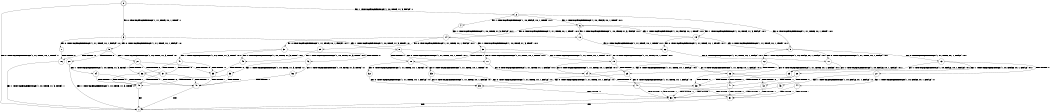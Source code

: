 digraph BCG {
size = "7, 10.5";
center = TRUE;
node [shape = circle];
0 [peripheries = 2];
0 -> 1 [label = "EX !0 !ATOMIC_EXCH_BRANCH (1, +1, TRUE, +0, 1, TRUE) !::"];
0 -> 2 [label = "EX !1 !ATOMIC_EXCH_BRANCH (1, +0, TRUE, +1, 3, FALSE) !::"];
0 -> 3 [label = "EX !0 !ATOMIC_EXCH_BRANCH (1, +1, TRUE, +0, 1, TRUE) !::"];
2 -> 4 [label = "EX !1 !ATOMIC_EXCH_BRANCH (1, +0, FALSE, +0, 1, TRUE) !:0:1:"];
2 -> 5 [label = "EX !0 !ATOMIC_EXCH_BRANCH (1, +1, TRUE, +0, 1, TRUE) !:0:1:"];
2 -> 6 [label = "EX !1 !ATOMIC_EXCH_BRANCH (1, +0, FALSE, +0, 1, TRUE) !:0:1:"];
3 -> 7 [label = "EX !0 !ATOMIC_EXCH_BRANCH (1, +1, TRUE, +0, 1, FALSE) !:0:"];
3 -> 8 [label = "EX !1 !ATOMIC_EXCH_BRANCH (1, +0, TRUE, +1, 3, TRUE) !:0:"];
3 -> 9 [label = "EX !0 !ATOMIC_EXCH_BRANCH (1, +1, TRUE, +0, 1, FALSE) !:0:"];
4 -> 10 [label = "EX !1 !ATOMIC_EXCH_BRANCH (1, +0, TRUE, +1, 3, FALSE) !:0:1:"];
5 -> 11 [label = "EX !0 !ATOMIC_EXCH_BRANCH (1, +1, TRUE, +0, 1, FALSE) !:0:1:"];
5 -> 12 [label = "EX !1 !ATOMIC_EXCH_BRANCH (1, +0, FALSE, +0, 1, FALSE) !:0:1:"];
5 -> 13 [label = "EX !0 !ATOMIC_EXCH_BRANCH (1, +1, TRUE, +0, 1, FALSE) !:0:1:"];
6 -> 10 [label = "EX !1 !ATOMIC_EXCH_BRANCH (1, +0, TRUE, +1, 3, FALSE) !:0:1:"];
6 -> 14 [label = "EX !0 !ATOMIC_EXCH_BRANCH (1, +1, TRUE, +0, 1, TRUE) !:0:1:"];
6 -> 15 [label = "EX !1 !ATOMIC_EXCH_BRANCH (1, +0, TRUE, +1, 3, FALSE) !:0:1:"];
7 -> 16 [label = "TERMINATE !0"];
8 -> 17 [label = "EX !0 !ATOMIC_EXCH_BRANCH (1, +1, TRUE, +0, 1, TRUE) !:0:1:"];
8 -> 18 [label = "TERMINATE !1"];
8 -> 19 [label = "EX !0 !ATOMIC_EXCH_BRANCH (1, +1, TRUE, +0, 1, TRUE) !:0:1:"];
9 -> 16 [label = "TERMINATE !0"];
9 -> 20 [label = "TERMINATE !0"];
9 -> 21 [label = "EX !1 !ATOMIC_EXCH_BRANCH (1, +0, TRUE, +1, 3, TRUE) !:0:"];
10 -> 22 [label = "EX !0 !ATOMIC_EXCH_BRANCH (1, +1, TRUE, +0, 1, TRUE) !:0:1:"];
11 -> 23 [label = "EX !1 !ATOMIC_EXCH_BRANCH (1, +0, FALSE, +0, 1, FALSE) !:0:1:"];
12 -> 24 [label = "EX !0 !ATOMIC_EXCH_BRANCH (1, +1, TRUE, +0, 1, FALSE) !:0:1:"];
12 -> 25 [label = "TERMINATE !1"];
12 -> 26 [label = "EX !0 !ATOMIC_EXCH_BRANCH (1, +1, TRUE, +0, 1, FALSE) !:0:1:"];
13 -> 23 [label = "EX !1 !ATOMIC_EXCH_BRANCH (1, +0, FALSE, +0, 1, FALSE) !:0:1:"];
13 -> 27 [label = "TERMINATE !0"];
13 -> 28 [label = "EX !1 !ATOMIC_EXCH_BRANCH (1, +0, FALSE, +0, 1, FALSE) !:0:1:"];
14 -> 29 [label = "EX !0 !ATOMIC_EXCH_BRANCH (1, +1, TRUE, +0, 1, FALSE) !:0:1:"];
14 -> 30 [label = "EX !1 !ATOMIC_EXCH_BRANCH (1, +0, TRUE, +1, 3, TRUE) !:0:1:"];
14 -> 31 [label = "EX !0 !ATOMIC_EXCH_BRANCH (1, +1, TRUE, +0, 1, FALSE) !:0:1:"];
15 -> 22 [label = "EX !0 !ATOMIC_EXCH_BRANCH (1, +1, TRUE, +0, 1, TRUE) !:0:1:"];
15 -> 5 [label = "EX !0 !ATOMIC_EXCH_BRANCH (1, +1, TRUE, +0, 1, TRUE) !:0:1:"];
15 -> 6 [label = "EX !1 !ATOMIC_EXCH_BRANCH (1, +0, FALSE, +0, 1, TRUE) !:0:1:"];
16 -> 1 [label = "EX !1 !ATOMIC_EXCH_BRANCH (1, +0, TRUE, +1, 3, TRUE) !::"];
17 -> 24 [label = "EX !0 !ATOMIC_EXCH_BRANCH (1, +1, TRUE, +0, 1, FALSE) !:0:1:"];
18 -> 32 [label = "EX !0 !ATOMIC_EXCH_BRANCH (1, +1, TRUE, +0, 1, TRUE) !:0:"];
18 -> 33 [label = "EX !0 !ATOMIC_EXCH_BRANCH (1, +1, TRUE, +0, 1, TRUE) !:0:"];
19 -> 24 [label = "EX !0 !ATOMIC_EXCH_BRANCH (1, +1, TRUE, +0, 1, FALSE) !:0:1:"];
19 -> 25 [label = "TERMINATE !1"];
19 -> 26 [label = "EX !0 !ATOMIC_EXCH_BRANCH (1, +1, TRUE, +0, 1, FALSE) !:0:1:"];
20 -> 1 [label = "EX !1 !ATOMIC_EXCH_BRANCH (1, +0, TRUE, +1, 3, TRUE) !::"];
20 -> 34 [label = "EX !1 !ATOMIC_EXCH_BRANCH (1, +0, TRUE, +1, 3, TRUE) !::"];
21 -> 35 [label = "TERMINATE !0"];
21 -> 36 [label = "TERMINATE !1"];
21 -> 37 [label = "TERMINATE !0"];
22 -> 11 [label = "EX !0 !ATOMIC_EXCH_BRANCH (1, +1, TRUE, +0, 1, FALSE) !:0:1:"];
23 -> 38 [label = "TERMINATE !0"];
24 -> 38 [label = "TERMINATE !0"];
25 -> 39 [label = "EX !0 !ATOMIC_EXCH_BRANCH (1, +1, TRUE, +0, 1, FALSE) !:0:"];
25 -> 40 [label = "EX !0 !ATOMIC_EXCH_BRANCH (1, +1, TRUE, +0, 1, FALSE) !:0:"];
26 -> 38 [label = "TERMINATE !0"];
26 -> 41 [label = "TERMINATE !1"];
26 -> 42 [label = "TERMINATE !0"];
27 -> 43 [label = "EX !1 !ATOMIC_EXCH_BRANCH (1, +0, FALSE, +0, 1, FALSE) !:1:"];
27 -> 44 [label = "EX !1 !ATOMIC_EXCH_BRANCH (1, +0, FALSE, +0, 1, FALSE) !:1:"];
28 -> 38 [label = "TERMINATE !0"];
28 -> 41 [label = "TERMINATE !1"];
28 -> 42 [label = "TERMINATE !0"];
29 -> 45 [label = "EX !1 !ATOMIC_EXCH_BRANCH (1, +0, TRUE, +1, 3, TRUE) !:0:1:"];
30 -> 17 [label = "EX !0 !ATOMIC_EXCH_BRANCH (1, +1, TRUE, +0, 1, TRUE) !:0:1:"];
30 -> 18 [label = "TERMINATE !1"];
30 -> 19 [label = "EX !0 !ATOMIC_EXCH_BRANCH (1, +1, TRUE, +0, 1, TRUE) !:0:1:"];
31 -> 45 [label = "EX !1 !ATOMIC_EXCH_BRANCH (1, +0, TRUE, +1, 3, TRUE) !:0:1:"];
31 -> 46 [label = "TERMINATE !0"];
31 -> 47 [label = "EX !1 !ATOMIC_EXCH_BRANCH (1, +0, TRUE, +1, 3, TRUE) !:0:1:"];
32 -> 39 [label = "EX !0 !ATOMIC_EXCH_BRANCH (1, +1, TRUE, +0, 1, FALSE) !:0:"];
33 -> 39 [label = "EX !0 !ATOMIC_EXCH_BRANCH (1, +1, TRUE, +0, 1, FALSE) !:0:"];
33 -> 40 [label = "EX !0 !ATOMIC_EXCH_BRANCH (1, +1, TRUE, +0, 1, FALSE) !:0:"];
34 -> 48 [label = "TERMINATE !1"];
34 -> 49 [label = "TERMINATE !1"];
35 -> 48 [label = "TERMINATE !1"];
36 -> 48 [label = "TERMINATE !0"];
36 -> 49 [label = "TERMINATE !0"];
37 -> 48 [label = "TERMINATE !1"];
37 -> 49 [label = "TERMINATE !1"];
38 -> 50 [label = "TERMINATE !1"];
39 -> 50 [label = "TERMINATE !0"];
40 -> 50 [label = "TERMINATE !0"];
40 -> 51 [label = "TERMINATE !0"];
41 -> 50 [label = "TERMINATE !0"];
41 -> 51 [label = "TERMINATE !0"];
42 -> 50 [label = "TERMINATE !1"];
42 -> 51 [label = "TERMINATE !1"];
43 -> 50 [label = "TERMINATE !1"];
44 -> 50 [label = "TERMINATE !1"];
44 -> 51 [label = "TERMINATE !1"];
45 -> 35 [label = "TERMINATE !0"];
46 -> 52 [label = "EX !1 !ATOMIC_EXCH_BRANCH (1, +0, TRUE, +1, 3, TRUE) !:1:"];
46 -> 53 [label = "EX !1 !ATOMIC_EXCH_BRANCH (1, +0, TRUE, +1, 3, TRUE) !:1:"];
47 -> 35 [label = "TERMINATE !0"];
47 -> 36 [label = "TERMINATE !1"];
47 -> 37 [label = "TERMINATE !0"];
48 -> 1 [label = "exit"];
49 -> 1 [label = "exit"];
50 -> 1 [label = "exit"];
51 -> 1 [label = "exit"];
52 -> 48 [label = "TERMINATE !1"];
53 -> 48 [label = "TERMINATE !1"];
53 -> 49 [label = "TERMINATE !1"];
}
